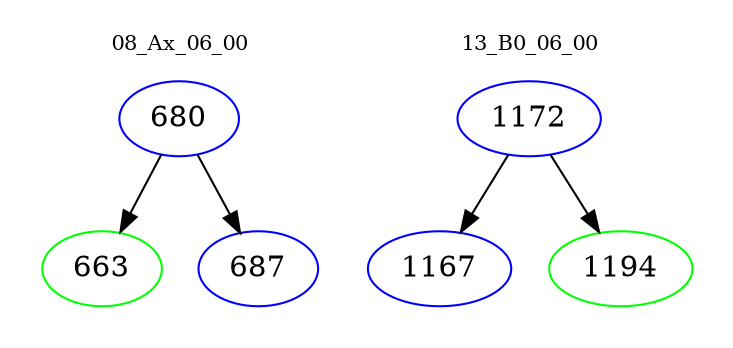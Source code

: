digraph{
subgraph cluster_0 {
color = white
label = "08_Ax_06_00";
fontsize=10;
T0_680 [label="680", color="blue"]
T0_680 -> T0_663 [color="black"]
T0_663 [label="663", color="green"]
T0_680 -> T0_687 [color="black"]
T0_687 [label="687", color="blue"]
}
subgraph cluster_1 {
color = white
label = "13_B0_06_00";
fontsize=10;
T1_1172 [label="1172", color="blue"]
T1_1172 -> T1_1167 [color="black"]
T1_1167 [label="1167", color="blue"]
T1_1172 -> T1_1194 [color="black"]
T1_1194 [label="1194", color="green"]
}
}

